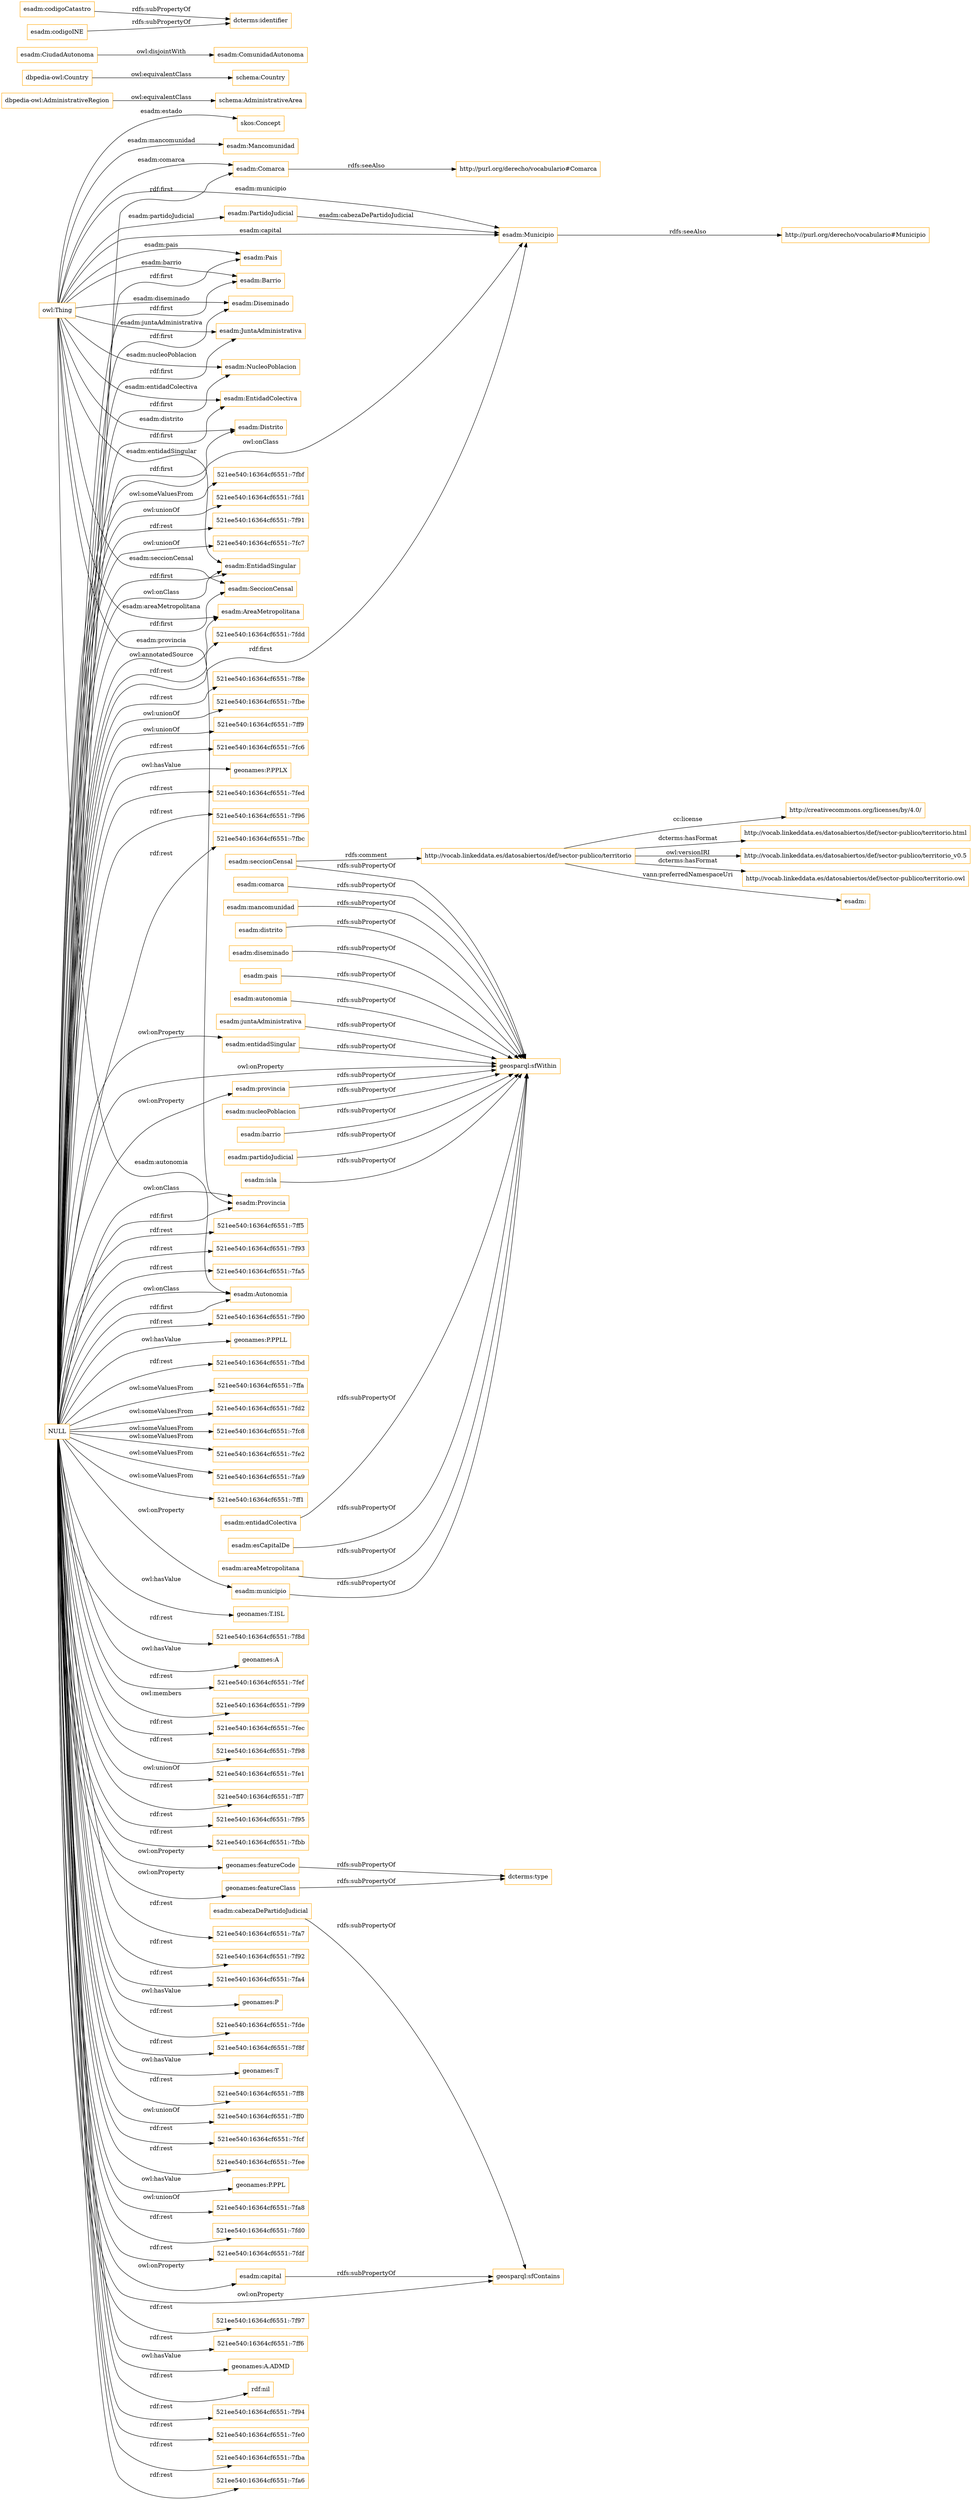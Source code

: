 digraph ar2dtool_diagram { 
rankdir=LR;
size="1501"
node [shape = rectangle, color="orange"]; "521ee540:16364cf6551:-7fbf" "esadm:Mancomunidad" "esadm:Comarca" "521ee540:16364cf6551:-7ffa" "dbpedia-owl:AdministrativeRegion" "schema:Country" "521ee540:16364cf6551:-7fd2" "esadm:EntidadSingular" "esadm:Municipio" "esadm:Pais" "schema:AdministrativeArea" "esadm:CiudadAutonoma" "esadm:Barrio" "dbpedia-owl:Country" "esadm:Diseminado" "esadm:JuntaAdministrativa" "esadm:NucleoPoblacion" "esadm:Provincia" "esadm:EntidadColectiva" "521ee540:16364cf6551:-7fc8" "esadm:PartidoJudicial" "esadm:ComunidadAutonoma" "skos:Concept" "521ee540:16364cf6551:-7fe2" "521ee540:16364cf6551:-7fa9" "esadm:Autonomia" "esadm:Distrito" "esadm:SeccionCensal" "esadm:AreaMetropolitana" "521ee540:16364cf6551:-7ff1" ; /*classes style*/
	"esadm:entidadSingular" -> "geosparql:sfWithin" [ label = "rdfs:subPropertyOf" ];
	"NULL" -> "geonames:T.ISL" [ label = "owl:hasValue" ];
	"NULL" -> "521ee540:16364cf6551:-7f8d" [ label = "rdf:rest" ];
	"NULL" -> "geonames:A" [ label = "owl:hasValue" ];
	"NULL" -> "521ee540:16364cf6551:-7fef" [ label = "rdf:rest" ];
	"NULL" -> "esadm:Autonomia" [ label = "owl:onClass" ];
	"NULL" -> "521ee540:16364cf6551:-7f99" [ label = "owl:members" ];
	"NULL" -> "521ee540:16364cf6551:-7ff1" [ label = "owl:someValuesFrom" ];
	"NULL" -> "esadm:Diseminado" [ label = "rdf:first" ];
	"NULL" -> "esadm:Barrio" [ label = "rdf:first" ];
	"NULL" -> "521ee540:16364cf6551:-7fec" [ label = "rdf:rest" ];
	"NULL" -> "521ee540:16364cf6551:-7f98" [ label = "rdf:rest" ];
	"NULL" -> "521ee540:16364cf6551:-7fe1" [ label = "owl:unionOf" ];
	"NULL" -> "521ee540:16364cf6551:-7ff7" [ label = "rdf:rest" ];
	"NULL" -> "521ee540:16364cf6551:-7f95" [ label = "rdf:rest" ];
	"NULL" -> "521ee540:16364cf6551:-7fbb" [ label = "rdf:rest" ];
	"NULL" -> "geonames:featureClass" [ label = "owl:onProperty" ];
	"NULL" -> "521ee540:16364cf6551:-7fa7" [ label = "rdf:rest" ];
	"NULL" -> "521ee540:16364cf6551:-7fe2" [ label = "owl:someValuesFrom" ];
	"NULL" -> "521ee540:16364cf6551:-7f92" [ label = "rdf:rest" ];
	"NULL" -> "521ee540:16364cf6551:-7ffa" [ label = "owl:someValuesFrom" ];
	"NULL" -> "521ee540:16364cf6551:-7fc8" [ label = "owl:someValuesFrom" ];
	"NULL" -> "esadm:JuntaAdministrativa" [ label = "rdf:first" ];
	"NULL" -> "521ee540:16364cf6551:-7fa4" [ label = "rdf:rest" ];
	"NULL" -> "esadm:provincia" [ label = "owl:onProperty" ];
	"NULL" -> "esadm:Comarca" [ label = "rdf:first" ];
	"NULL" -> "esadm:SeccionCensal" [ label = "rdf:first" ];
	"NULL" -> "geonames:P" [ label = "owl:hasValue" ];
	"NULL" -> "521ee540:16364cf6551:-7fde" [ label = "rdf:rest" ];
	"NULL" -> "521ee540:16364cf6551:-7f8f" [ label = "rdf:rest" ];
	"NULL" -> "esadm:Autonomia" [ label = "rdf:first" ];
	"NULL" -> "geonames:T" [ label = "owl:hasValue" ];
	"NULL" -> "521ee540:16364cf6551:-7ff8" [ label = "rdf:rest" ];
	"NULL" -> "521ee540:16364cf6551:-7ff0" [ label = "owl:unionOf" ];
	"NULL" -> "521ee540:16364cf6551:-7fcf" [ label = "rdf:rest" ];
	"NULL" -> "esadm:EntidadSingular" [ label = "rdf:first" ];
	"NULL" -> "esadm:Municipio" [ label = "rdf:first" ];
	"NULL" -> "521ee540:16364cf6551:-7fee" [ label = "rdf:rest" ];
	"NULL" -> "geonames:P.PPL" [ label = "owl:hasValue" ];
	"NULL" -> "esadm:Pais" [ label = "rdf:first" ];
	"NULL" -> "521ee540:16364cf6551:-7fa8" [ label = "owl:unionOf" ];
	"NULL" -> "521ee540:16364cf6551:-7fd0" [ label = "rdf:rest" ];
	"NULL" -> "521ee540:16364cf6551:-7fdf" [ label = "rdf:rest" ];
	"NULL" -> "geosparql:sfContains" [ label = "owl:onProperty" ];
	"NULL" -> "521ee540:16364cf6551:-7f97" [ label = "rdf:rest" ];
	"NULL" -> "521ee540:16364cf6551:-7ff6" [ label = "rdf:rest" ];
	"NULL" -> "geonames:A.ADMD" [ label = "owl:hasValue" ];
	"NULL" -> "rdf:nil" [ label = "rdf:rest" ];
	"NULL" -> "521ee540:16364cf6551:-7f94" [ label = "rdf:rest" ];
	"NULL" -> "521ee540:16364cf6551:-7fe0" [ label = "rdf:rest" ];
	"NULL" -> "521ee540:16364cf6551:-7fba" [ label = "rdf:rest" ];
	"NULL" -> "geosparql:sfWithin" [ label = "owl:onProperty" ];
	"NULL" -> "esadm:Provincia" [ label = "owl:onClass" ];
	"NULL" -> "esadm:EntidadSingular" [ label = "owl:onClass" ];
	"NULL" -> "521ee540:16364cf6551:-7fa6" [ label = "rdf:rest" ];
	"NULL" -> "521ee540:16364cf6551:-7fd1" [ label = "owl:unionOf" ];
	"NULL" -> "521ee540:16364cf6551:-7f91" [ label = "rdf:rest" ];
	"NULL" -> "521ee540:16364cf6551:-7fc7" [ label = "owl:unionOf" ];
	"NULL" -> "esadm:capital" [ label = "owl:onProperty" ];
	"NULL" -> "esadm:Provincia" [ label = "rdf:first" ];
	"NULL" -> "esadm:municipio" [ label = "owl:onProperty" ];
	"NULL" -> "521ee540:16364cf6551:-7fa9" [ label = "owl:someValuesFrom" ];
	"NULL" -> "esadm:entidadSingular" [ label = "owl:onProperty" ];
	"NULL" -> "521ee540:16364cf6551:-7fdd" [ label = "rdf:rest" ];
	"NULL" -> "521ee540:16364cf6551:-7f8e" [ label = "rdf:rest" ];
	"NULL" -> "esadm:NucleoPoblacion" [ label = "rdf:first" ];
	"NULL" -> "521ee540:16364cf6551:-7fbe" [ label = "owl:unionOf" ];
	"NULL" -> "geonames:featureCode" [ label = "owl:onProperty" ];
	"NULL" -> "esadm:Municipio" [ label = "owl:onClass" ];
	"NULL" -> "esadm:Distrito" [ label = "rdf:first" ];
	"NULL" -> "521ee540:16364cf6551:-7ff9" [ label = "owl:unionOf" ];
	"NULL" -> "521ee540:16364cf6551:-7fc6" [ label = "rdf:rest" ];
	"NULL" -> "geonames:P.PPLX" [ label = "owl:hasValue" ];
	"NULL" -> "521ee540:16364cf6551:-7fed" [ label = "rdf:rest" ];
	"NULL" -> "521ee540:16364cf6551:-7fd2" [ label = "owl:someValuesFrom" ];
	"NULL" -> "esadm:EntidadColectiva" [ label = "rdf:first" ];
	"NULL" -> "521ee540:16364cf6551:-7f96" [ label = "rdf:rest" ];
	"NULL" -> "521ee540:16364cf6551:-7fbc" [ label = "rdf:rest" ];
	"NULL" -> "521ee540:16364cf6551:-7ff5" [ label = "rdf:rest" ];
	"NULL" -> "esadm:AreaMetropolitana" [ label = "owl:annotatedSource" ];
	"NULL" -> "521ee540:16364cf6551:-7f93" [ label = "rdf:rest" ];
	"NULL" -> "521ee540:16364cf6551:-7fa5" [ label = "rdf:rest" ];
	"NULL" -> "521ee540:16364cf6551:-7fbf" [ label = "owl:someValuesFrom" ];
	"NULL" -> "521ee540:16364cf6551:-7f90" [ label = "rdf:rest" ];
	"NULL" -> "geonames:P.PPLL" [ label = "owl:hasValue" ];
	"NULL" -> "521ee540:16364cf6551:-7fbd" [ label = "rdf:rest" ];
	"esadm:Municipio" -> "http://purl.org/derecho/vocabulario#Municipio" [ label = "rdfs:seeAlso" ];
	"esadm:nucleoPoblacion" -> "geosparql:sfWithin" [ label = "rdfs:subPropertyOf" ];
	"esadm:barrio" -> "geosparql:sfWithin" [ label = "rdfs:subPropertyOf" ];
	"esadm:codigoCatastro" -> "dcterms:identifier" [ label = "rdfs:subPropertyOf" ];
	"esadm:CiudadAutonoma" -> "esadm:ComunidadAutonoma" [ label = "owl:disjointWith" ];
	"geonames:featureClass" -> "dcterms:type" [ label = "rdfs:subPropertyOf" ];
	"esadm:partidoJudicial" -> "geosparql:sfWithin" [ label = "rdfs:subPropertyOf" ];
	"http://vocab.linkeddata.es/datosabiertos/def/sector-publico/territorio" -> "http://vocab.linkeddata.es/datosabiertos/def/sector-publico/territorio.html" [ label = "dcterms:hasFormat" ];
	"http://vocab.linkeddata.es/datosabiertos/def/sector-publico/territorio" -> "http://vocab.linkeddata.es/datosabiertos/def/sector-publico/territorio_v0.5" [ label = "owl:versionIRI" ];
	"http://vocab.linkeddata.es/datosabiertos/def/sector-publico/territorio" -> "http://vocab.linkeddata.es/datosabiertos/def/sector-publico/territorio.owl" [ label = "dcterms:hasFormat" ];
	"http://vocab.linkeddata.es/datosabiertos/def/sector-publico/territorio" -> "esadm:" [ label = "vann:preferredNamespaceUri" ];
	"http://vocab.linkeddata.es/datosabiertos/def/sector-publico/territorio" -> "http://creativecommons.org/licenses/by/4.0/" [ label = "cc:license" ];
	"dbpedia-owl:AdministrativeRegion" -> "schema:AdministrativeArea" [ label = "owl:equivalentClass" ];
	"esadm:isla" -> "geosparql:sfWithin" [ label = "rdfs:subPropertyOf" ];
	"esadm:entidadColectiva" -> "geosparql:sfWithin" [ label = "rdfs:subPropertyOf" ];
	"esadm:esCapitalDe" -> "geosparql:sfWithin" [ label = "rdfs:subPropertyOf" ];
	"esadm:areaMetropolitana" -> "geosparql:sfWithin" [ label = "rdfs:subPropertyOf" ];
	"esadm:codigoINE" -> "dcterms:identifier" [ label = "rdfs:subPropertyOf" ];
	"esadm:seccionCensal" -> "geosparql:sfWithin" [ label = "rdfs:subPropertyOf" ];
	"esadm:seccionCensal" -> "http://vocab.linkeddata.es/datosabiertos/def/sector-publico/territorio" [ label = "rdfs:comment" ];
	"esadm:comarca" -> "geosparql:sfWithin" [ label = "rdfs:subPropertyOf" ];
	"esadm:municipio" -> "geosparql:sfWithin" [ label = "rdfs:subPropertyOf" ];
	"geonames:featureCode" -> "dcterms:type" [ label = "rdfs:subPropertyOf" ];
	"esadm:mancomunidad" -> "geosparql:sfWithin" [ label = "rdfs:subPropertyOf" ];
	"esadm:distrito" -> "geosparql:sfWithin" [ label = "rdfs:subPropertyOf" ];
	"esadm:diseminado" -> "geosparql:sfWithin" [ label = "rdfs:subPropertyOf" ];
	"esadm:provincia" -> "geosparql:sfWithin" [ label = "rdfs:subPropertyOf" ];
	"dbpedia-owl:Country" -> "schema:Country" [ label = "owl:equivalentClass" ];
	"esadm:capital" -> "geosparql:sfContains" [ label = "rdfs:subPropertyOf" ];
	"esadm:cabezaDePartidoJudicial" -> "geosparql:sfContains" [ label = "rdfs:subPropertyOf" ];
	"esadm:pais" -> "geosparql:sfWithin" [ label = "rdfs:subPropertyOf" ];
	"esadm:autonomia" -> "geosparql:sfWithin" [ label = "rdfs:subPropertyOf" ];
	"esadm:juntaAdministrativa" -> "geosparql:sfWithin" [ label = "rdfs:subPropertyOf" ];
	"esadm:Comarca" -> "http://purl.org/derecho/vocabulario#Comarca" [ label = "rdfs:seeAlso" ];
	"owl:Thing" -> "esadm:NucleoPoblacion" [ label = "esadm:nucleoPoblacion" ];
	"owl:Thing" -> "esadm:Pais" [ label = "esadm:pais" ];
	"owl:Thing" -> "esadm:Provincia" [ label = "esadm:provincia" ];
	"owl:Thing" -> "esadm:SeccionCensal" [ label = "esadm:seccionCensal" ];
	"owl:Thing" -> "esadm:Distrito" [ label = "esadm:distrito" ];
	"owl:Thing" -> "esadm:JuntaAdministrativa" [ label = "esadm:juntaAdministrativa" ];
	"esadm:PartidoJudicial" -> "esadm:Municipio" [ label = "esadm:cabezaDePartidoJudicial" ];
	"owl:Thing" -> "esadm:AreaMetropolitana" [ label = "esadm:areaMetropolitana" ];
	"owl:Thing" -> "esadm:EntidadSingular" [ label = "esadm:entidadSingular" ];
	"owl:Thing" -> "esadm:Municipio" [ label = "esadm:capital" ];
	"owl:Thing" -> "esadm:Autonomia" [ label = "esadm:autonomia" ];
	"owl:Thing" -> "esadm:Barrio" [ label = "esadm:barrio" ];
	"owl:Thing" -> "esadm:Comarca" [ label = "esadm:comarca" ];
	"owl:Thing" -> "esadm:Diseminado" [ label = "esadm:diseminado" ];
	"owl:Thing" -> "esadm:Mancomunidad" [ label = "esadm:mancomunidad" ];
	"owl:Thing" -> "esadm:EntidadColectiva" [ label = "esadm:entidadColectiva" ];
	"owl:Thing" -> "esadm:PartidoJudicial" [ label = "esadm:partidoJudicial" ];
	"owl:Thing" -> "esadm:Municipio" [ label = "esadm:municipio" ];
	"owl:Thing" -> "skos:Concept" [ label = "esadm:estado" ];

}
